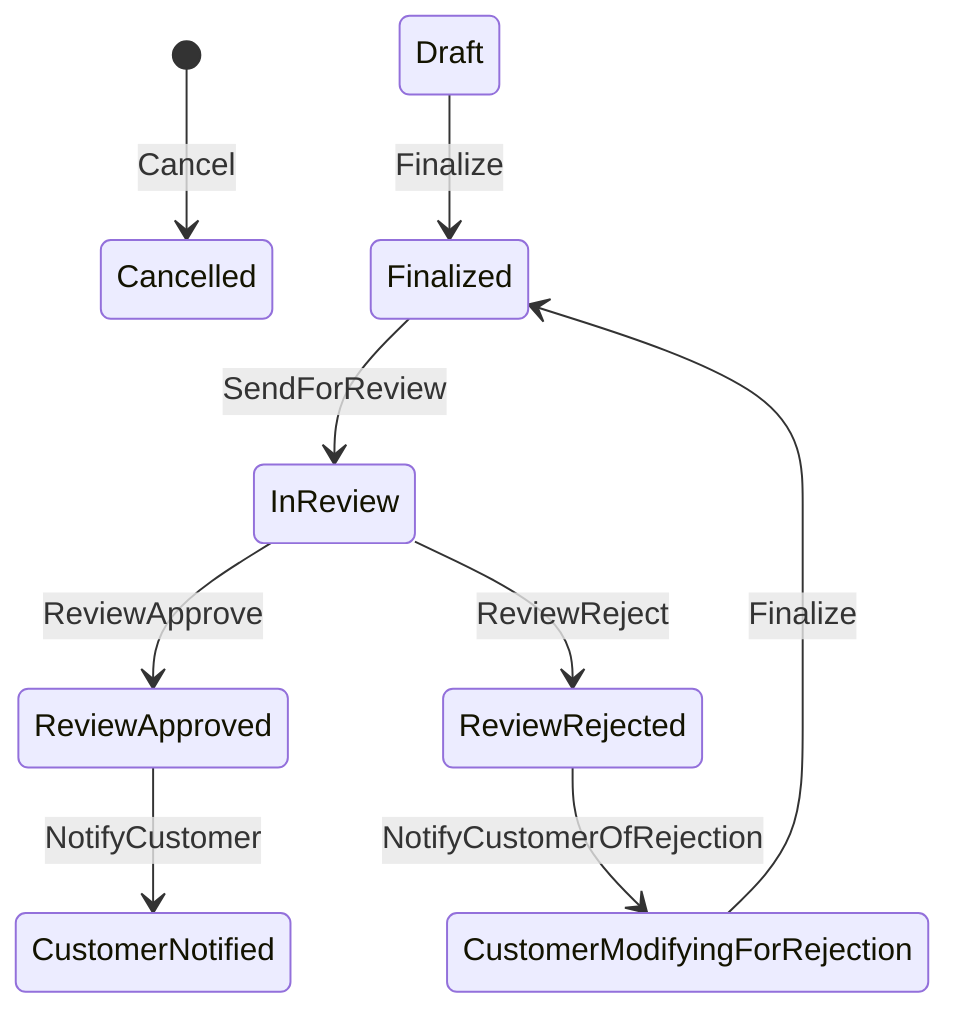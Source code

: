 stateDiagram-v2
[*] --> Cancelled : Cancel
Draft --> Finalized : Finalize
Finalized --> InReview : SendForReview
InReview --> ReviewApproved : ReviewApprove
InReview --> ReviewRejected : ReviewReject
ReviewApproved --> CustomerNotified : NotifyCustomer
ReviewRejected --> CustomerModifyingForRejection : NotifyCustomerOfRejection
CustomerModifyingForRejection --> Finalized : Finalize